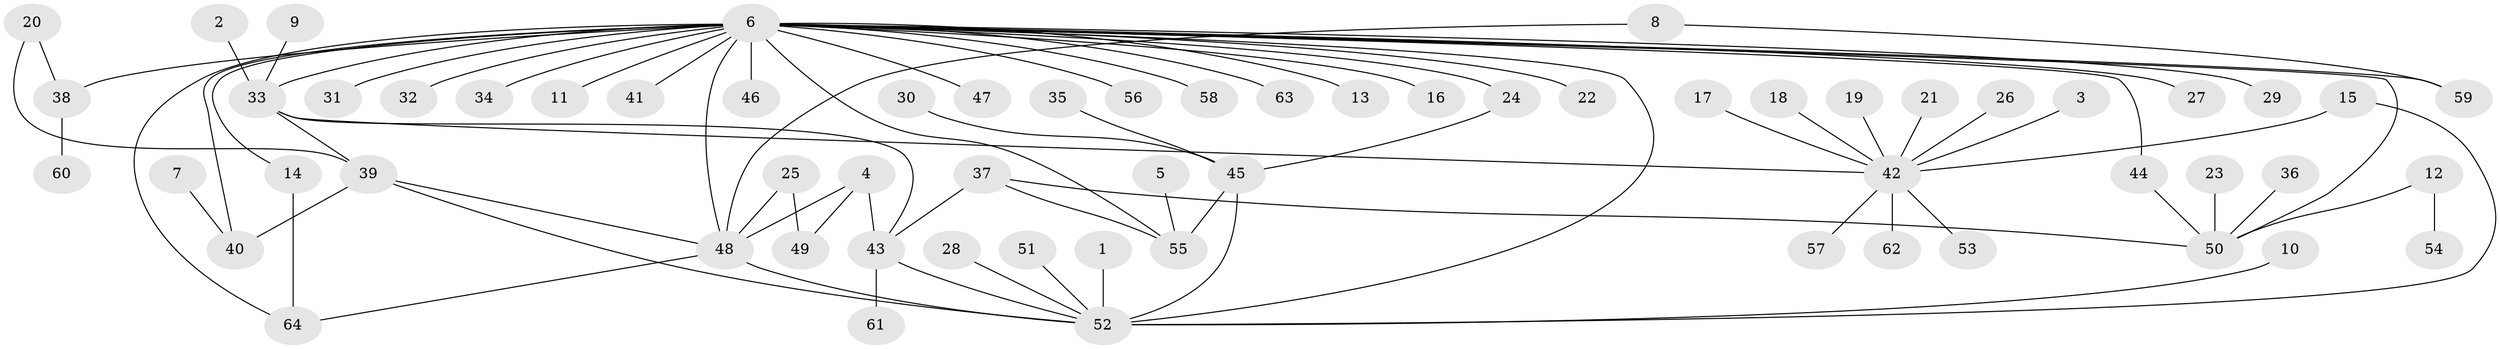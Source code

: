 // original degree distribution, {24: 0.0078125, 13: 0.0234375, 4: 0.0546875, 10: 0.0078125, 1: 0.5234375, 7: 0.015625, 3: 0.0703125, 6: 0.03125, 2: 0.2578125, 5: 0.0078125}
// Generated by graph-tools (version 1.1) at 2025/25/03/09/25 03:25:57]
// undirected, 64 vertices, 80 edges
graph export_dot {
graph [start="1"]
  node [color=gray90,style=filled];
  1;
  2;
  3;
  4;
  5;
  6;
  7;
  8;
  9;
  10;
  11;
  12;
  13;
  14;
  15;
  16;
  17;
  18;
  19;
  20;
  21;
  22;
  23;
  24;
  25;
  26;
  27;
  28;
  29;
  30;
  31;
  32;
  33;
  34;
  35;
  36;
  37;
  38;
  39;
  40;
  41;
  42;
  43;
  44;
  45;
  46;
  47;
  48;
  49;
  50;
  51;
  52;
  53;
  54;
  55;
  56;
  57;
  58;
  59;
  60;
  61;
  62;
  63;
  64;
  1 -- 52 [weight=1.0];
  2 -- 33 [weight=1.0];
  3 -- 42 [weight=1.0];
  4 -- 43 [weight=1.0];
  4 -- 48 [weight=1.0];
  4 -- 49 [weight=1.0];
  5 -- 55 [weight=1.0];
  6 -- 11 [weight=2.0];
  6 -- 13 [weight=1.0];
  6 -- 14 [weight=1.0];
  6 -- 16 [weight=1.0];
  6 -- 22 [weight=1.0];
  6 -- 24 [weight=1.0];
  6 -- 27 [weight=1.0];
  6 -- 29 [weight=1.0];
  6 -- 31 [weight=1.0];
  6 -- 32 [weight=1.0];
  6 -- 33 [weight=1.0];
  6 -- 34 [weight=1.0];
  6 -- 38 [weight=3.0];
  6 -- 40 [weight=1.0];
  6 -- 41 [weight=2.0];
  6 -- 44 [weight=1.0];
  6 -- 46 [weight=1.0];
  6 -- 47 [weight=1.0];
  6 -- 48 [weight=1.0];
  6 -- 50 [weight=1.0];
  6 -- 52 [weight=1.0];
  6 -- 55 [weight=1.0];
  6 -- 56 [weight=1.0];
  6 -- 58 [weight=1.0];
  6 -- 59 [weight=1.0];
  6 -- 63 [weight=1.0];
  6 -- 64 [weight=1.0];
  7 -- 40 [weight=1.0];
  8 -- 48 [weight=1.0];
  8 -- 59 [weight=1.0];
  9 -- 33 [weight=1.0];
  10 -- 52 [weight=1.0];
  12 -- 50 [weight=1.0];
  12 -- 54 [weight=1.0];
  14 -- 64 [weight=1.0];
  15 -- 42 [weight=1.0];
  15 -- 52 [weight=1.0];
  17 -- 42 [weight=1.0];
  18 -- 42 [weight=1.0];
  19 -- 42 [weight=1.0];
  20 -- 38 [weight=1.0];
  20 -- 39 [weight=1.0];
  21 -- 42 [weight=1.0];
  23 -- 50 [weight=1.0];
  24 -- 45 [weight=1.0];
  25 -- 48 [weight=1.0];
  25 -- 49 [weight=1.0];
  26 -- 42 [weight=1.0];
  28 -- 52 [weight=1.0];
  30 -- 45 [weight=1.0];
  33 -- 39 [weight=1.0];
  33 -- 42 [weight=1.0];
  33 -- 43 [weight=1.0];
  35 -- 45 [weight=1.0];
  36 -- 50 [weight=1.0];
  37 -- 43 [weight=1.0];
  37 -- 50 [weight=1.0];
  37 -- 55 [weight=1.0];
  38 -- 60 [weight=1.0];
  39 -- 40 [weight=1.0];
  39 -- 48 [weight=1.0];
  39 -- 52 [weight=1.0];
  42 -- 53 [weight=1.0];
  42 -- 57 [weight=1.0];
  42 -- 62 [weight=1.0];
  43 -- 52 [weight=1.0];
  43 -- 61 [weight=1.0];
  44 -- 50 [weight=1.0];
  45 -- 52 [weight=2.0];
  45 -- 55 [weight=1.0];
  48 -- 52 [weight=1.0];
  48 -- 64 [weight=1.0];
  51 -- 52 [weight=1.0];
}
